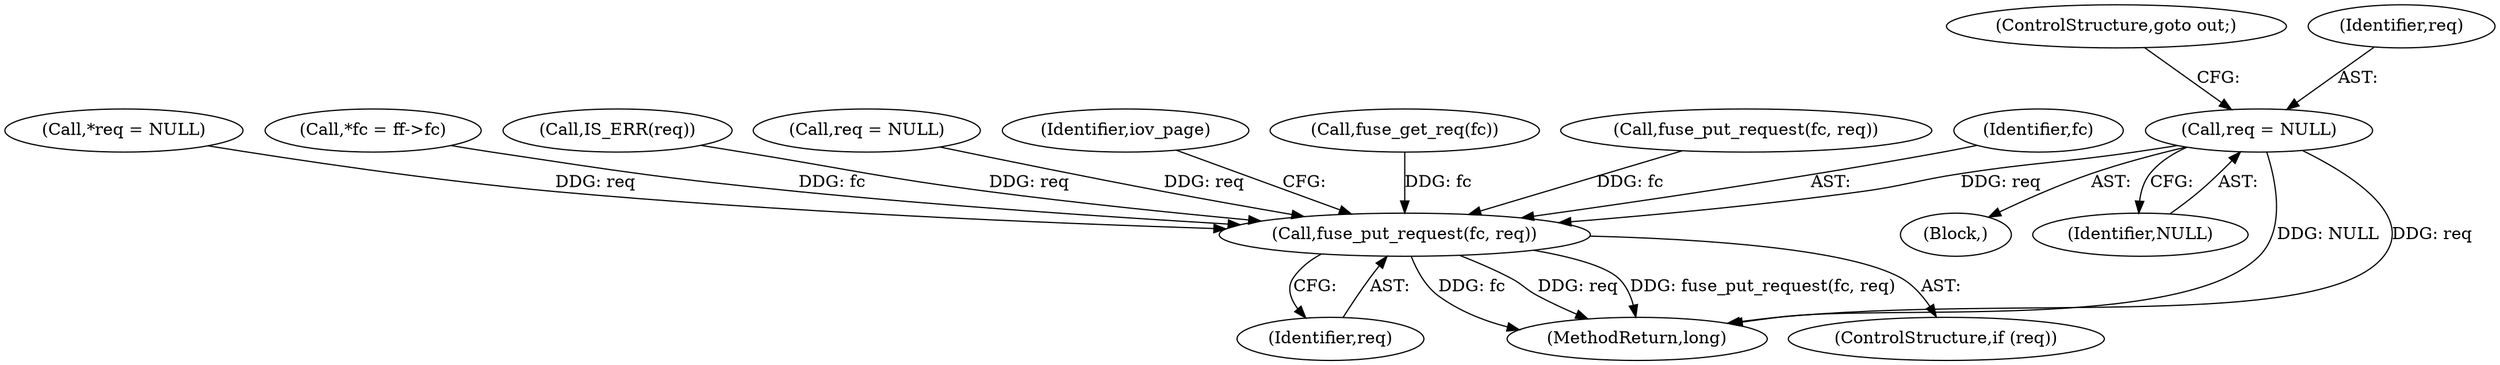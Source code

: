 digraph "0_linux_7572777eef78ebdee1ecb7c258c0ef94d35bad16@pointer" {
"1000319" [label="(Call,req = NULL)"];
"1000641" [label="(Call,fuse_put_request(fc, req))"];
"1000643" [label="(Identifier,req)"];
"1000322" [label="(ControlStructure,goto out;)"];
"1000314" [label="(Block,)"];
"1000512" [label="(Call,req = NULL)"];
"1000664" [label="(MethodReturn,long)"];
"1000645" [label="(Identifier,iov_page)"];
"1000321" [label="(Identifier,NULL)"];
"1000309" [label="(Call,fuse_get_req(fc))"];
"1000509" [label="(Call,fuse_put_request(fc, req))"];
"1000639" [label="(ControlStructure,if (req))"];
"1000642" [label="(Identifier,fc)"];
"1000320" [label="(Identifier,req)"];
"1000129" [label="(Call,*req = NULL)"];
"1000121" [label="(Call,*fc = ff->fc)"];
"1000319" [label="(Call,req = NULL)"];
"1000641" [label="(Call,fuse_put_request(fc, req))"];
"1000312" [label="(Call,IS_ERR(req))"];
"1000319" -> "1000314"  [label="AST: "];
"1000319" -> "1000321"  [label="CFG: "];
"1000320" -> "1000319"  [label="AST: "];
"1000321" -> "1000319"  [label="AST: "];
"1000322" -> "1000319"  [label="CFG: "];
"1000319" -> "1000664"  [label="DDG: NULL"];
"1000319" -> "1000664"  [label="DDG: req"];
"1000319" -> "1000641"  [label="DDG: req"];
"1000641" -> "1000639"  [label="AST: "];
"1000641" -> "1000643"  [label="CFG: "];
"1000642" -> "1000641"  [label="AST: "];
"1000643" -> "1000641"  [label="AST: "];
"1000645" -> "1000641"  [label="CFG: "];
"1000641" -> "1000664"  [label="DDG: req"];
"1000641" -> "1000664"  [label="DDG: fuse_put_request(fc, req)"];
"1000641" -> "1000664"  [label="DDG: fc"];
"1000309" -> "1000641"  [label="DDG: fc"];
"1000121" -> "1000641"  [label="DDG: fc"];
"1000509" -> "1000641"  [label="DDG: fc"];
"1000129" -> "1000641"  [label="DDG: req"];
"1000512" -> "1000641"  [label="DDG: req"];
"1000312" -> "1000641"  [label="DDG: req"];
}
